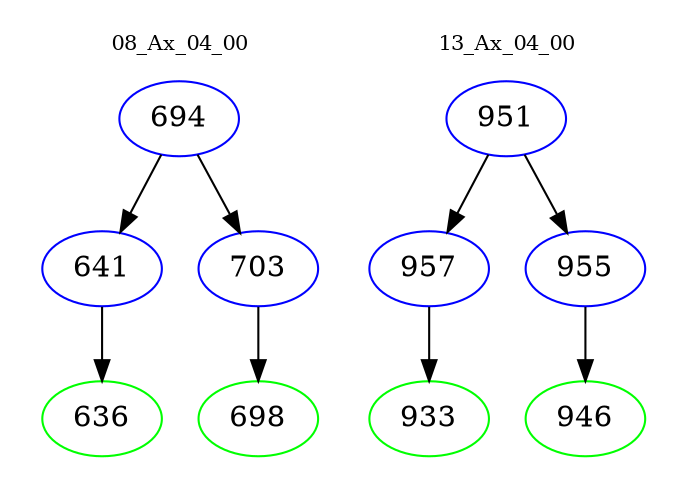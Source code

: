 digraph{
subgraph cluster_0 {
color = white
label = "08_Ax_04_00";
fontsize=10;
T0_694 [label="694", color="blue"]
T0_694 -> T0_641 [color="black"]
T0_641 [label="641", color="blue"]
T0_641 -> T0_636 [color="black"]
T0_636 [label="636", color="green"]
T0_694 -> T0_703 [color="black"]
T0_703 [label="703", color="blue"]
T0_703 -> T0_698 [color="black"]
T0_698 [label="698", color="green"]
}
subgraph cluster_1 {
color = white
label = "13_Ax_04_00";
fontsize=10;
T1_951 [label="951", color="blue"]
T1_951 -> T1_957 [color="black"]
T1_957 [label="957", color="blue"]
T1_957 -> T1_933 [color="black"]
T1_933 [label="933", color="green"]
T1_951 -> T1_955 [color="black"]
T1_955 [label="955", color="blue"]
T1_955 -> T1_946 [color="black"]
T1_946 [label="946", color="green"]
}
}
